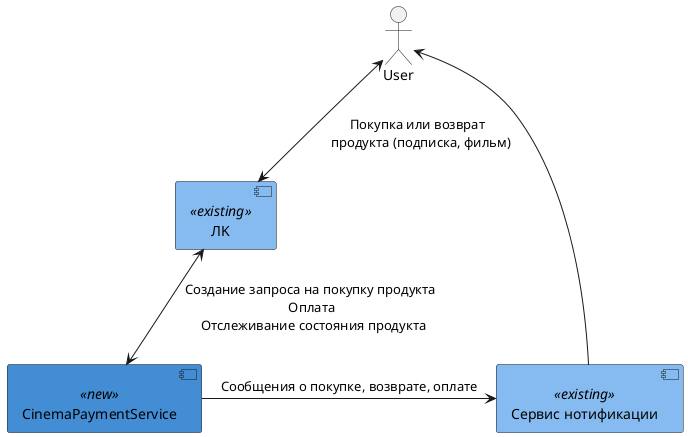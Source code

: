 @startuml

skinparam component {
    backgroundColor<<new>> #438dd5
    backgroundColor<<existing >> #85bbf0
}


actor User
component "ЛK" as CinemaPaymentServiceClient <<existing>>
component CinemaPaymentService <<new>>
component "Сервис нотификации" as NotificationService <<existing>>

User <-down-> CinemaPaymentServiceClient: Покупка или возврат \n продукта (подписка, фильм)

CinemaPaymentServiceClient <-down-> CinemaPaymentService: Создание запроса на покупку продукта \n Оплата \n Отслеживание состояния продукта 

CinemaPaymentService -right-> NotificationService: Сообщения о покупке, возврате, оплате
NotificationService -up-> User

@enduml
